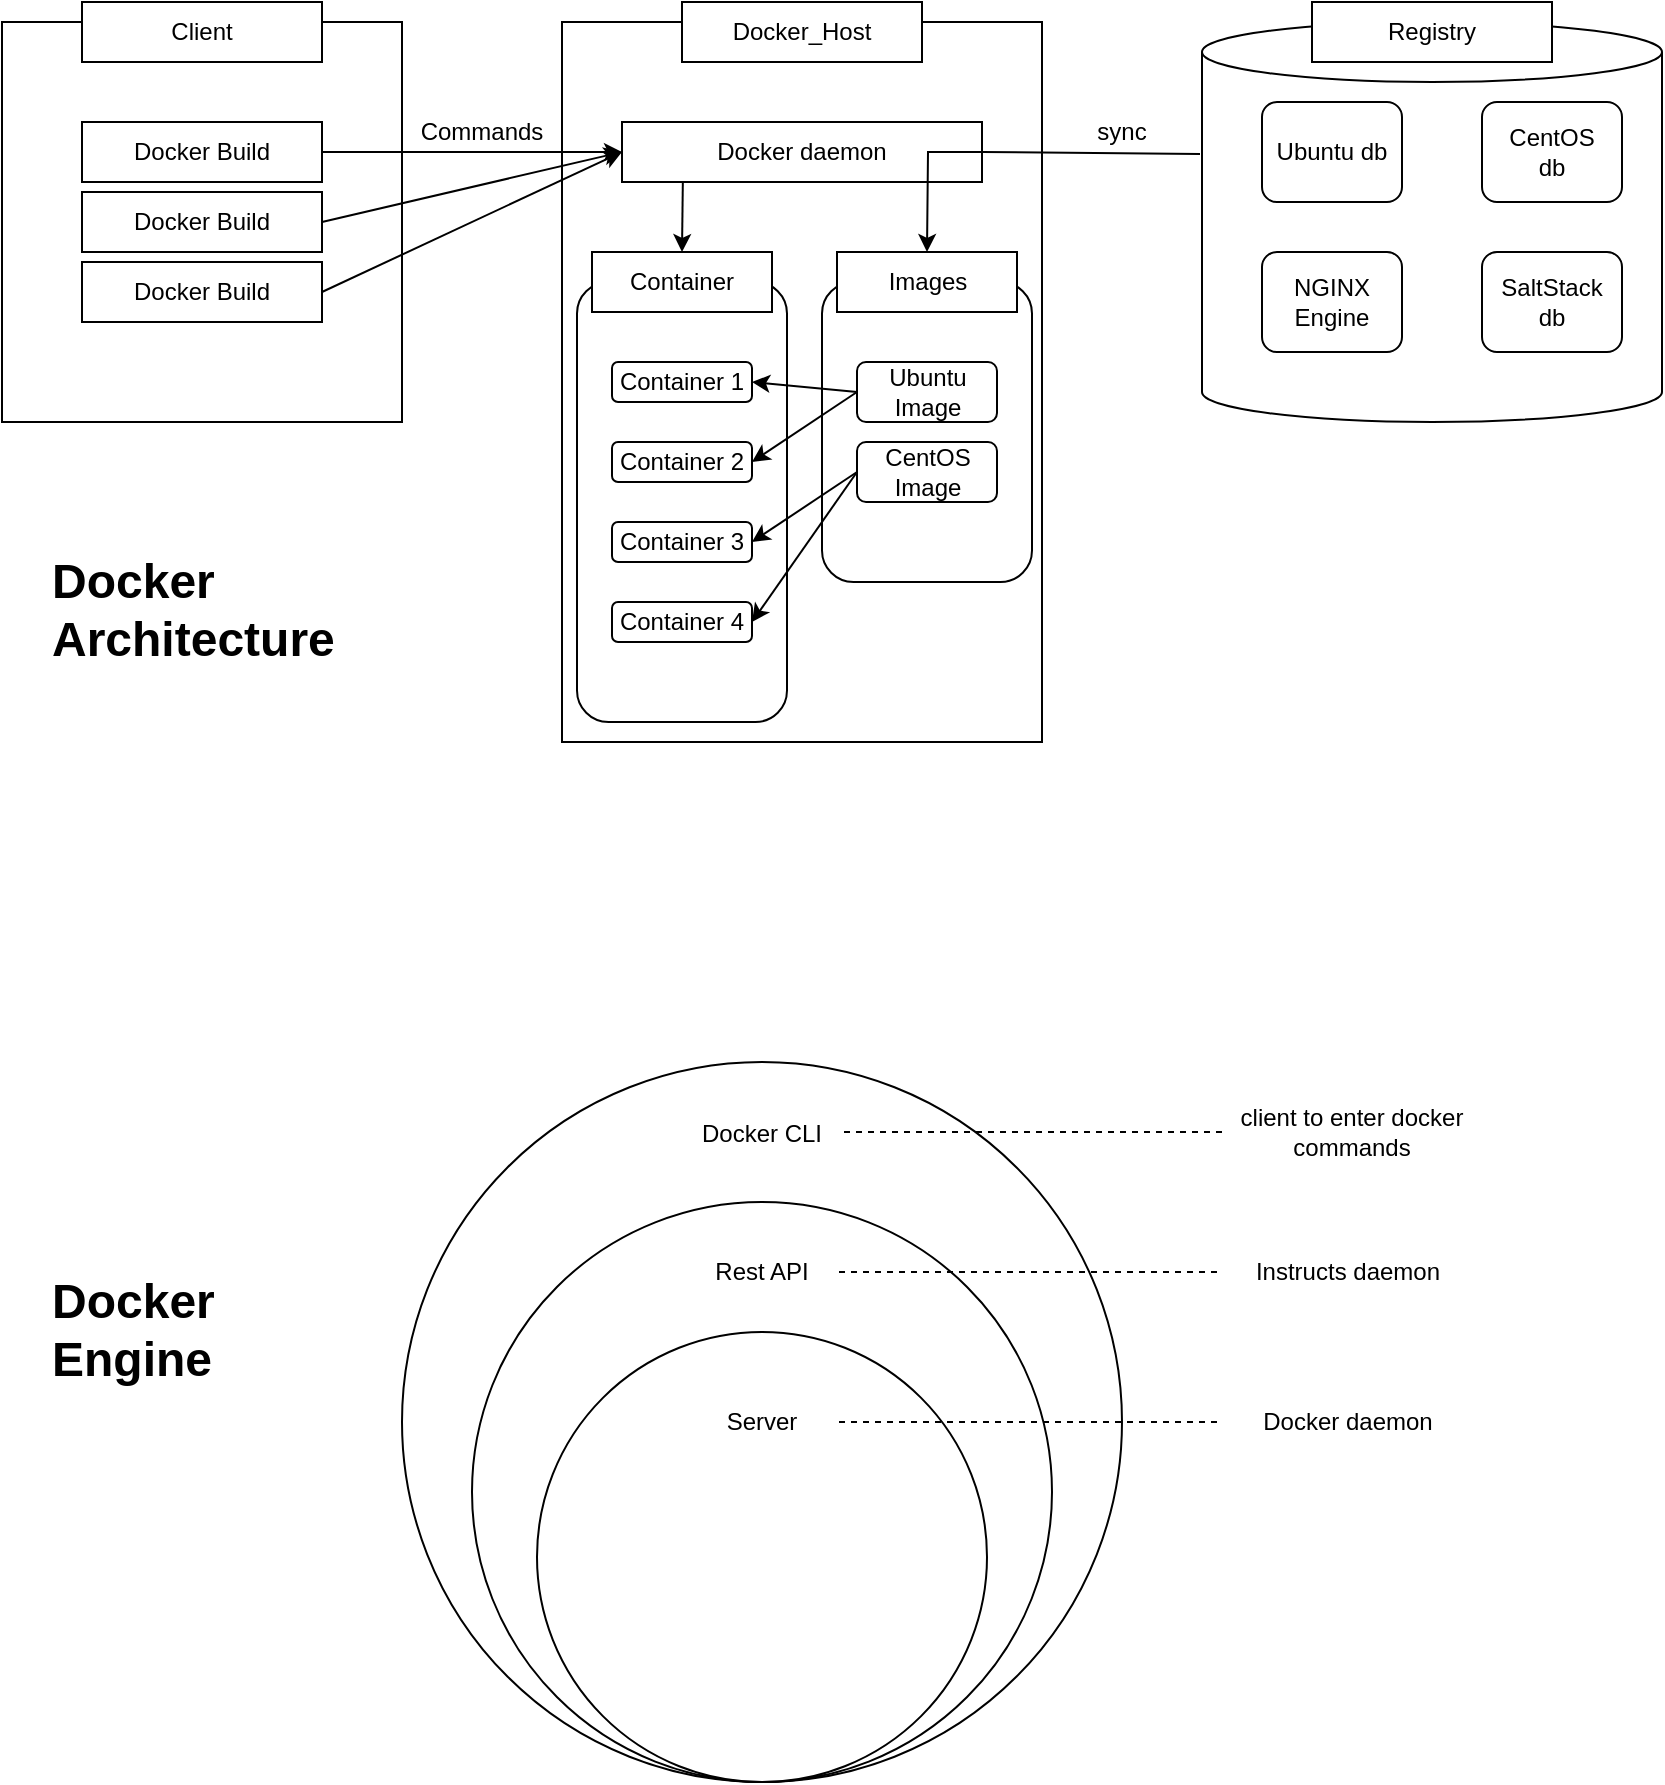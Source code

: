 <mxfile version="20.2.3" type="github">
  <diagram id="zN9layMrW8ZE2Ge-d0zk" name="Page-1">
    <mxGraphModel dx="1221" dy="681" grid="1" gridSize="10" guides="1" tooltips="1" connect="1" arrows="1" fold="1" page="1" pageScale="1" pageWidth="850" pageHeight="1100" math="0" shadow="0">
      <root>
        <mxCell id="0" />
        <mxCell id="1" parent="0" />
        <mxCell id="B8tICJD2nGcjvCdbVtIU-51" value="" style="shape=cylinder3;whiteSpace=wrap;html=1;boundedLbl=1;backgroundOutline=1;size=15;" vertex="1" parent="1">
          <mxGeometry x="640" y="80" width="230" height="200" as="geometry" />
        </mxCell>
        <mxCell id="B8tICJD2nGcjvCdbVtIU-1" value="" style="whiteSpace=wrap;html=1;aspect=fixed;" vertex="1" parent="1">
          <mxGeometry x="40" y="80" width="200" height="200" as="geometry" />
        </mxCell>
        <mxCell id="B8tICJD2nGcjvCdbVtIU-3" value="" style="rounded=0;whiteSpace=wrap;html=1;" vertex="1" parent="1">
          <mxGeometry x="320" y="80" width="240" height="360" as="geometry" />
        </mxCell>
        <mxCell id="B8tICJD2nGcjvCdbVtIU-5" value="Client" style="rounded=0;whiteSpace=wrap;html=1;" vertex="1" parent="1">
          <mxGeometry x="80" y="70" width="120" height="30" as="geometry" />
        </mxCell>
        <mxCell id="B8tICJD2nGcjvCdbVtIU-6" value="Docker_&lt;span style=&quot;color: rgba(0, 0, 0, 0); font-family: monospace; font-size: 0px; text-align: start;&quot;&gt;%3CmxGraphModel%3E%3Croot%3E%3CmxCell%20id%3D%220%22%2F%3E%3CmxCell%20id%3D%221%22%20parent%3D%220%22%2F%3E%3CmxCell%20id%3D%222%22%20value%3D%22Client%22%20style%3D%22rounded%3D0%3BwhiteSpace%3Dwrap%3Bhtml%3D1%3B%22%20vertex%3D%221%22%20parent%3D%221%22%3E%3CmxGeometry%20x%3D%2250%22%20y%3D%2270%22%20width%3D%22120%22%20height%3D%2230%22%20as%3D%22geometry%22%2F%3E%3C%2FmxCell%3E%3C%2Froot%3E%3C%2FmxGraphModel%3E&lt;/span&gt;Host" style="rounded=0;whiteSpace=wrap;html=1;" vertex="1" parent="1">
          <mxGeometry x="380" y="70" width="120" height="30" as="geometry" />
        </mxCell>
        <mxCell id="B8tICJD2nGcjvCdbVtIU-7" value="Registry" style="rounded=0;whiteSpace=wrap;html=1;" vertex="1" parent="1">
          <mxGeometry x="695" y="70" width="120" height="30" as="geometry" />
        </mxCell>
        <mxCell id="B8tICJD2nGcjvCdbVtIU-9" value="Docker Build" style="rounded=0;whiteSpace=wrap;html=1;" vertex="1" parent="1">
          <mxGeometry x="80" y="130" width="120" height="30" as="geometry" />
        </mxCell>
        <mxCell id="B8tICJD2nGcjvCdbVtIU-10" value="Docker Build" style="rounded=0;whiteSpace=wrap;html=1;" vertex="1" parent="1">
          <mxGeometry x="80" y="165" width="120" height="30" as="geometry" />
        </mxCell>
        <mxCell id="B8tICJD2nGcjvCdbVtIU-11" value="Docker Build" style="rounded=0;whiteSpace=wrap;html=1;" vertex="1" parent="1">
          <mxGeometry x="80" y="200" width="120" height="30" as="geometry" />
        </mxCell>
        <mxCell id="B8tICJD2nGcjvCdbVtIU-12" value="Docker daemon" style="rounded=0;whiteSpace=wrap;html=1;" vertex="1" parent="1">
          <mxGeometry x="350" y="130" width="180" height="30" as="geometry" />
        </mxCell>
        <mxCell id="B8tICJD2nGcjvCdbVtIU-15" value="" style="rounded=1;whiteSpace=wrap;html=1;" vertex="1" parent="1">
          <mxGeometry x="327.5" y="210" width="105" height="220" as="geometry" />
        </mxCell>
        <mxCell id="B8tICJD2nGcjvCdbVtIU-13" value="Container" style="rounded=0;whiteSpace=wrap;html=1;" vertex="1" parent="1">
          <mxGeometry x="335" y="195" width="90" height="30" as="geometry" />
        </mxCell>
        <mxCell id="B8tICJD2nGcjvCdbVtIU-17" value="" style="rounded=1;whiteSpace=wrap;html=1;" vertex="1" parent="1">
          <mxGeometry x="450" y="210" width="105" height="150" as="geometry" />
        </mxCell>
        <mxCell id="B8tICJD2nGcjvCdbVtIU-18" value="Images" style="rounded=0;whiteSpace=wrap;html=1;" vertex="1" parent="1">
          <mxGeometry x="457.5" y="195" width="90" height="30" as="geometry" />
        </mxCell>
        <mxCell id="B8tICJD2nGcjvCdbVtIU-20" value="Container 1" style="rounded=1;whiteSpace=wrap;html=1;" vertex="1" parent="1">
          <mxGeometry x="345" y="250" width="70" height="20" as="geometry" />
        </mxCell>
        <mxCell id="B8tICJD2nGcjvCdbVtIU-21" value="Container 2" style="rounded=1;whiteSpace=wrap;html=1;" vertex="1" parent="1">
          <mxGeometry x="345" y="290" width="70" height="20" as="geometry" />
        </mxCell>
        <mxCell id="B8tICJD2nGcjvCdbVtIU-22" value="Container 3" style="rounded=1;whiteSpace=wrap;html=1;" vertex="1" parent="1">
          <mxGeometry x="345" y="330" width="70" height="20" as="geometry" />
        </mxCell>
        <mxCell id="B8tICJD2nGcjvCdbVtIU-23" value="Container 4" style="rounded=1;whiteSpace=wrap;html=1;" vertex="1" parent="1">
          <mxGeometry x="345" y="370" width="70" height="20" as="geometry" />
        </mxCell>
        <mxCell id="B8tICJD2nGcjvCdbVtIU-24" value="Ubuntu Image" style="rounded=1;whiteSpace=wrap;html=1;" vertex="1" parent="1">
          <mxGeometry x="467.5" y="250" width="70" height="30" as="geometry" />
        </mxCell>
        <mxCell id="B8tICJD2nGcjvCdbVtIU-25" value="CentOS&lt;br&gt;Image" style="rounded=1;whiteSpace=wrap;html=1;" vertex="1" parent="1">
          <mxGeometry x="467.5" y="290" width="70" height="30" as="geometry" />
        </mxCell>
        <mxCell id="B8tICJD2nGcjvCdbVtIU-26" value="Ubuntu db" style="rounded=1;whiteSpace=wrap;html=1;" vertex="1" parent="1">
          <mxGeometry x="670" y="120" width="70" height="50" as="geometry" />
        </mxCell>
        <mxCell id="B8tICJD2nGcjvCdbVtIU-27" value="CentOS&lt;br&gt;db" style="rounded=1;whiteSpace=wrap;html=1;" vertex="1" parent="1">
          <mxGeometry x="780" y="120" width="70" height="50" as="geometry" />
        </mxCell>
        <mxCell id="B8tICJD2nGcjvCdbVtIU-28" value="NGINX&lt;br&gt;Engine" style="rounded=1;whiteSpace=wrap;html=1;" vertex="1" parent="1">
          <mxGeometry x="670" y="195" width="70" height="50" as="geometry" />
        </mxCell>
        <mxCell id="B8tICJD2nGcjvCdbVtIU-29" value="SaltStack&lt;br&gt;db" style="rounded=1;whiteSpace=wrap;html=1;" vertex="1" parent="1">
          <mxGeometry x="780" y="195" width="70" height="50" as="geometry" />
        </mxCell>
        <mxCell id="B8tICJD2nGcjvCdbVtIU-30" value="" style="endArrow=classic;html=1;rounded=0;exitX=1;exitY=0.5;exitDx=0;exitDy=0;entryX=0;entryY=0.5;entryDx=0;entryDy=0;" edge="1" parent="1" source="B8tICJD2nGcjvCdbVtIU-11" target="B8tICJD2nGcjvCdbVtIU-12">
          <mxGeometry width="50" height="50" relative="1" as="geometry">
            <mxPoint x="240" y="240" as="sourcePoint" />
            <mxPoint x="290" y="190" as="targetPoint" />
          </mxGeometry>
        </mxCell>
        <mxCell id="B8tICJD2nGcjvCdbVtIU-31" value="" style="endArrow=classic;html=1;rounded=0;entryX=0;entryY=0.5;entryDx=0;entryDy=0;exitX=1;exitY=0.5;exitDx=0;exitDy=0;" edge="1" parent="1" source="B8tICJD2nGcjvCdbVtIU-10" target="B8tICJD2nGcjvCdbVtIU-12">
          <mxGeometry width="50" height="50" relative="1" as="geometry">
            <mxPoint x="390" y="340" as="sourcePoint" />
            <mxPoint x="440" y="290" as="targetPoint" />
          </mxGeometry>
        </mxCell>
        <mxCell id="B8tICJD2nGcjvCdbVtIU-32" value="" style="endArrow=classic;html=1;rounded=0;exitX=1;exitY=0.5;exitDx=0;exitDy=0;entryX=0;entryY=0.5;entryDx=0;entryDy=0;" edge="1" parent="1" source="B8tICJD2nGcjvCdbVtIU-9" target="B8tICJD2nGcjvCdbVtIU-12">
          <mxGeometry width="50" height="50" relative="1" as="geometry">
            <mxPoint x="210" y="190" as="sourcePoint" />
            <mxPoint x="300" y="100" as="targetPoint" />
          </mxGeometry>
        </mxCell>
        <mxCell id="B8tICJD2nGcjvCdbVtIU-34" value="" style="endArrow=classic;html=1;rounded=0;entryX=1;entryY=0.5;entryDx=0;entryDy=0;exitX=0;exitY=0.5;exitDx=0;exitDy=0;" edge="1" parent="1" source="B8tICJD2nGcjvCdbVtIU-24" target="B8tICJD2nGcjvCdbVtIU-20">
          <mxGeometry width="50" height="50" relative="1" as="geometry">
            <mxPoint x="390" y="320" as="sourcePoint" />
            <mxPoint x="440" y="270" as="targetPoint" />
          </mxGeometry>
        </mxCell>
        <mxCell id="B8tICJD2nGcjvCdbVtIU-35" value="" style="endArrow=classic;html=1;rounded=0;entryX=1;entryY=0.5;entryDx=0;entryDy=0;exitX=0;exitY=0.5;exitDx=0;exitDy=0;" edge="1" parent="1" source="B8tICJD2nGcjvCdbVtIU-25" target="B8tICJD2nGcjvCdbVtIU-23">
          <mxGeometry width="50" height="50" relative="1" as="geometry">
            <mxPoint x="430" y="340" as="sourcePoint" />
            <mxPoint x="480" y="290" as="targetPoint" />
          </mxGeometry>
        </mxCell>
        <mxCell id="B8tICJD2nGcjvCdbVtIU-36" value="" style="endArrow=classic;html=1;rounded=0;entryX=1;entryY=0.5;entryDx=0;entryDy=0;exitX=0;exitY=0.5;exitDx=0;exitDy=0;" edge="1" parent="1" source="B8tICJD2nGcjvCdbVtIU-25" target="B8tICJD2nGcjvCdbVtIU-22">
          <mxGeometry width="50" height="50" relative="1" as="geometry">
            <mxPoint x="390" y="320" as="sourcePoint" />
            <mxPoint x="440" y="270" as="targetPoint" />
          </mxGeometry>
        </mxCell>
        <mxCell id="B8tICJD2nGcjvCdbVtIU-37" value="" style="endArrow=classic;html=1;rounded=0;entryX=1;entryY=0.5;entryDx=0;entryDy=0;exitX=0;exitY=0.5;exitDx=0;exitDy=0;" edge="1" parent="1" source="B8tICJD2nGcjvCdbVtIU-24" target="B8tICJD2nGcjvCdbVtIU-21">
          <mxGeometry width="50" height="50" relative="1" as="geometry">
            <mxPoint x="477.5" y="275" as="sourcePoint" />
            <mxPoint x="425" y="270" as="targetPoint" />
          </mxGeometry>
        </mxCell>
        <mxCell id="B8tICJD2nGcjvCdbVtIU-39" value="" style="endArrow=classic;html=1;rounded=0;entryX=0.5;entryY=0;entryDx=0;entryDy=0;exitX=0.169;exitY=0.995;exitDx=0;exitDy=0;exitPerimeter=0;" edge="1" parent="1" source="B8tICJD2nGcjvCdbVtIU-12" target="B8tICJD2nGcjvCdbVtIU-13">
          <mxGeometry width="50" height="50" relative="1" as="geometry">
            <mxPoint x="370" y="230" as="sourcePoint" />
            <mxPoint x="420" y="180" as="targetPoint" />
          </mxGeometry>
        </mxCell>
        <mxCell id="B8tICJD2nGcjvCdbVtIU-41" value="" style="endArrow=none;html=1;rounded=0;exitX=1;exitY=0.5;exitDx=0;exitDy=0;entryX=-0.005;entryY=0.33;entryDx=0;entryDy=0;entryPerimeter=0;" edge="1" parent="1" source="B8tICJD2nGcjvCdbVtIU-12">
          <mxGeometry width="50" height="50" relative="1" as="geometry">
            <mxPoint x="580" y="240" as="sourcePoint" />
            <mxPoint x="639" y="146.0" as="targetPoint" />
          </mxGeometry>
        </mxCell>
        <mxCell id="B8tICJD2nGcjvCdbVtIU-42" value="" style="endArrow=classic;html=1;rounded=0;exitX=1;exitY=0.5;exitDx=0;exitDy=0;entryX=0.5;entryY=0;entryDx=0;entryDy=0;" edge="1" parent="1" source="B8tICJD2nGcjvCdbVtIU-12" target="B8tICJD2nGcjvCdbVtIU-18">
          <mxGeometry width="50" height="50" relative="1" as="geometry">
            <mxPoint x="580" y="240" as="sourcePoint" />
            <mxPoint x="630" y="190" as="targetPoint" />
            <Array as="points">
              <mxPoint x="503" y="145" />
            </Array>
          </mxGeometry>
        </mxCell>
        <mxCell id="B8tICJD2nGcjvCdbVtIU-48" value="sync" style="text;html=1;strokeColor=none;fillColor=none;align=center;verticalAlign=middle;whiteSpace=wrap;rounded=0;" vertex="1" parent="1">
          <mxGeometry x="570" y="120" width="60" height="30" as="geometry" />
        </mxCell>
        <mxCell id="B8tICJD2nGcjvCdbVtIU-49" value="Commands" style="text;html=1;strokeColor=none;fillColor=none;align=center;verticalAlign=middle;whiteSpace=wrap;rounded=0;" vertex="1" parent="1">
          <mxGeometry x="250" y="120" width="60" height="30" as="geometry" />
        </mxCell>
        <mxCell id="B8tICJD2nGcjvCdbVtIU-53" value="&lt;h1&gt;Docker Architecture&lt;/h1&gt;" style="text;html=1;strokeColor=none;fillColor=none;spacing=5;spacingTop=-20;whiteSpace=wrap;overflow=hidden;rounded=0;" vertex="1" parent="1">
          <mxGeometry x="60" y="340" width="190" height="120" as="geometry" />
        </mxCell>
        <mxCell id="B8tICJD2nGcjvCdbVtIU-54" value="" style="ellipse;whiteSpace=wrap;html=1;aspect=fixed;" vertex="1" parent="1">
          <mxGeometry x="240" y="600" width="360" height="360" as="geometry" />
        </mxCell>
        <mxCell id="B8tICJD2nGcjvCdbVtIU-55" value="" style="ellipse;whiteSpace=wrap;html=1;aspect=fixed;" vertex="1" parent="1">
          <mxGeometry x="275" y="670" width="290" height="290" as="geometry" />
        </mxCell>
        <mxCell id="B8tICJD2nGcjvCdbVtIU-56" value="" style="ellipse;whiteSpace=wrap;html=1;aspect=fixed;" vertex="1" parent="1">
          <mxGeometry x="307.5" y="735" width="225" height="225" as="geometry" />
        </mxCell>
        <mxCell id="B8tICJD2nGcjvCdbVtIU-57" value="Rest API" style="text;html=1;strokeColor=none;fillColor=none;align=center;verticalAlign=middle;whiteSpace=wrap;rounded=0;" vertex="1" parent="1">
          <mxGeometry x="390" y="690" width="60" height="30" as="geometry" />
        </mxCell>
        <mxCell id="B8tICJD2nGcjvCdbVtIU-58" value="Docker CLI" style="text;strokeColor=none;fillColor=none;align=center;verticalAlign=middle;spacingLeft=4;spacingRight=4;overflow=hidden;points=[[0,0.5],[1,0.5]];portConstraint=eastwest;rotatable=0;" vertex="1" parent="1">
          <mxGeometry x="380" y="620" width="80" height="30" as="geometry" />
        </mxCell>
        <mxCell id="B8tICJD2nGcjvCdbVtIU-60" value="Server" style="text;html=1;strokeColor=none;fillColor=none;align=center;verticalAlign=middle;whiteSpace=wrap;rounded=0;" vertex="1" parent="1">
          <mxGeometry x="390" y="765" width="60" height="30" as="geometry" />
        </mxCell>
        <mxCell id="B8tICJD2nGcjvCdbVtIU-61" value="&lt;h1&gt;Docker&amp;nbsp; &amp;nbsp; Engine&lt;/h1&gt;" style="text;html=1;strokeColor=none;fillColor=none;spacing=5;spacingTop=-20;whiteSpace=wrap;overflow=hidden;rounded=0;" vertex="1" parent="1">
          <mxGeometry x="60" y="700" width="190" height="120" as="geometry" />
        </mxCell>
        <mxCell id="B8tICJD2nGcjvCdbVtIU-62" value="" style="endArrow=none;dashed=1;html=1;rounded=0;entryX=1;entryY=0.5;entryDx=0;entryDy=0;" edge="1" parent="1" target="B8tICJD2nGcjvCdbVtIU-58">
          <mxGeometry width="50" height="50" relative="1" as="geometry">
            <mxPoint x="650" y="635" as="sourcePoint" />
            <mxPoint x="450" y="660" as="targetPoint" />
          </mxGeometry>
        </mxCell>
        <mxCell id="B8tICJD2nGcjvCdbVtIU-63" value="client to enter docker commands" style="text;html=1;strokeColor=none;fillColor=none;align=center;verticalAlign=middle;whiteSpace=wrap;rounded=0;" vertex="1" parent="1">
          <mxGeometry x="650" y="620" width="130" height="30" as="geometry" />
        </mxCell>
        <mxCell id="B8tICJD2nGcjvCdbVtIU-64" value="" style="endArrow=none;dashed=1;html=1;rounded=0;entryX=1;entryY=0.5;entryDx=0;entryDy=0;" edge="1" parent="1">
          <mxGeometry width="50" height="50" relative="1" as="geometry">
            <mxPoint x="647.5" y="705" as="sourcePoint" />
            <mxPoint x="457.5" y="705" as="targetPoint" />
          </mxGeometry>
        </mxCell>
        <mxCell id="B8tICJD2nGcjvCdbVtIU-65" value="Instructs daemon" style="text;html=1;strokeColor=none;fillColor=none;align=center;verticalAlign=middle;whiteSpace=wrap;rounded=0;" vertex="1" parent="1">
          <mxGeometry x="647.5" y="690" width="130" height="30" as="geometry" />
        </mxCell>
        <mxCell id="B8tICJD2nGcjvCdbVtIU-66" value="" style="endArrow=none;dashed=1;html=1;rounded=0;entryX=1;entryY=0.5;entryDx=0;entryDy=0;" edge="1" parent="1">
          <mxGeometry width="50" height="50" relative="1" as="geometry">
            <mxPoint x="647.5" y="780" as="sourcePoint" />
            <mxPoint x="457.5" y="780" as="targetPoint" />
          </mxGeometry>
        </mxCell>
        <mxCell id="B8tICJD2nGcjvCdbVtIU-67" value="Docker daemon" style="text;html=1;strokeColor=none;fillColor=none;align=center;verticalAlign=middle;whiteSpace=wrap;rounded=0;" vertex="1" parent="1">
          <mxGeometry x="647.5" y="765" width="130" height="30" as="geometry" />
        </mxCell>
      </root>
    </mxGraphModel>
  </diagram>
</mxfile>
